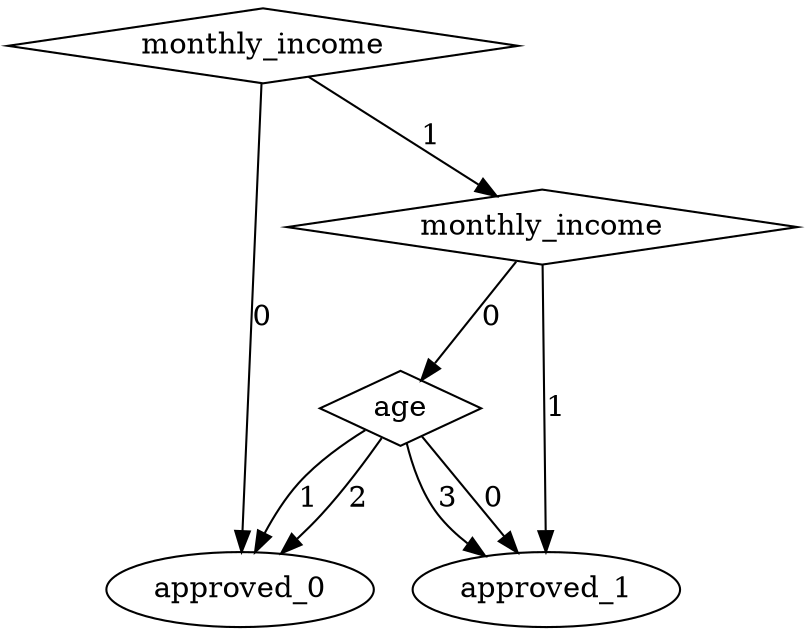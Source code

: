 digraph {
node [label=approved_1,style=""] approved_1
node [label=approved_0,style=""] approved_0
node [label=approved_0,style=""] approved_0
node [label=approved_1,style=""] approved_1
node [label=approved_1,style=""] approved_1
node [label=approved_0,style=""] approved_0
node [label=age,shape="diamond",style=""] 2
node [label=monthly_income,shape="diamond",style=""] 1
node [label=monthly_income,shape="diamond",style=""] 0

2 -> approved_1 [label="3"]
2 -> approved_0 [label="2"]
2 -> approved_0 [label="1"]
2 -> approved_1 [label="0"]
1 -> approved_1 [label="1"]
1 -> 2 [label="0"]
0 -> 1 [label="1"]
0 -> approved_0 [label="0"]
}